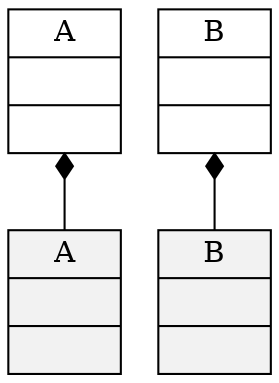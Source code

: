 
digraph Bi2Uni {
  node [shape=record]
  edge [dir=back, arrowtail=diamond]

A_20
 [label="{A||}"]
A_20_A [label="{A||}", style=filled, fillcolor=gray95]
A_20 -> A_20_A

B_19
 [label="{B||}"]
B_19_B [label="{B||}", style=filled, fillcolor=gray95]
B_19 -> B_19_B


}
